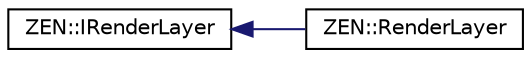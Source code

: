 digraph "Graphical Class Hierarchy"
{
 // LATEX_PDF_SIZE
  edge [fontname="Helvetica",fontsize="10",labelfontname="Helvetica",labelfontsize="10"];
  node [fontname="Helvetica",fontsize="10",shape=record];
  rankdir="LR";
  Node0 [label="ZEN::IRenderLayer",height=0.2,width=0.4,color="black", fillcolor="white", style="filled",URL="$structZEN_1_1IRenderLayer.html",tooltip=" "];
  Node0 -> Node1 [dir="back",color="midnightblue",fontsize="10",style="solid",fontname="Helvetica"];
  Node1 [label="ZEN::RenderLayer",height=0.2,width=0.4,color="black", fillcolor="white", style="filled",URL="$structZEN_1_1RenderLayer.html",tooltip=" "];
}
